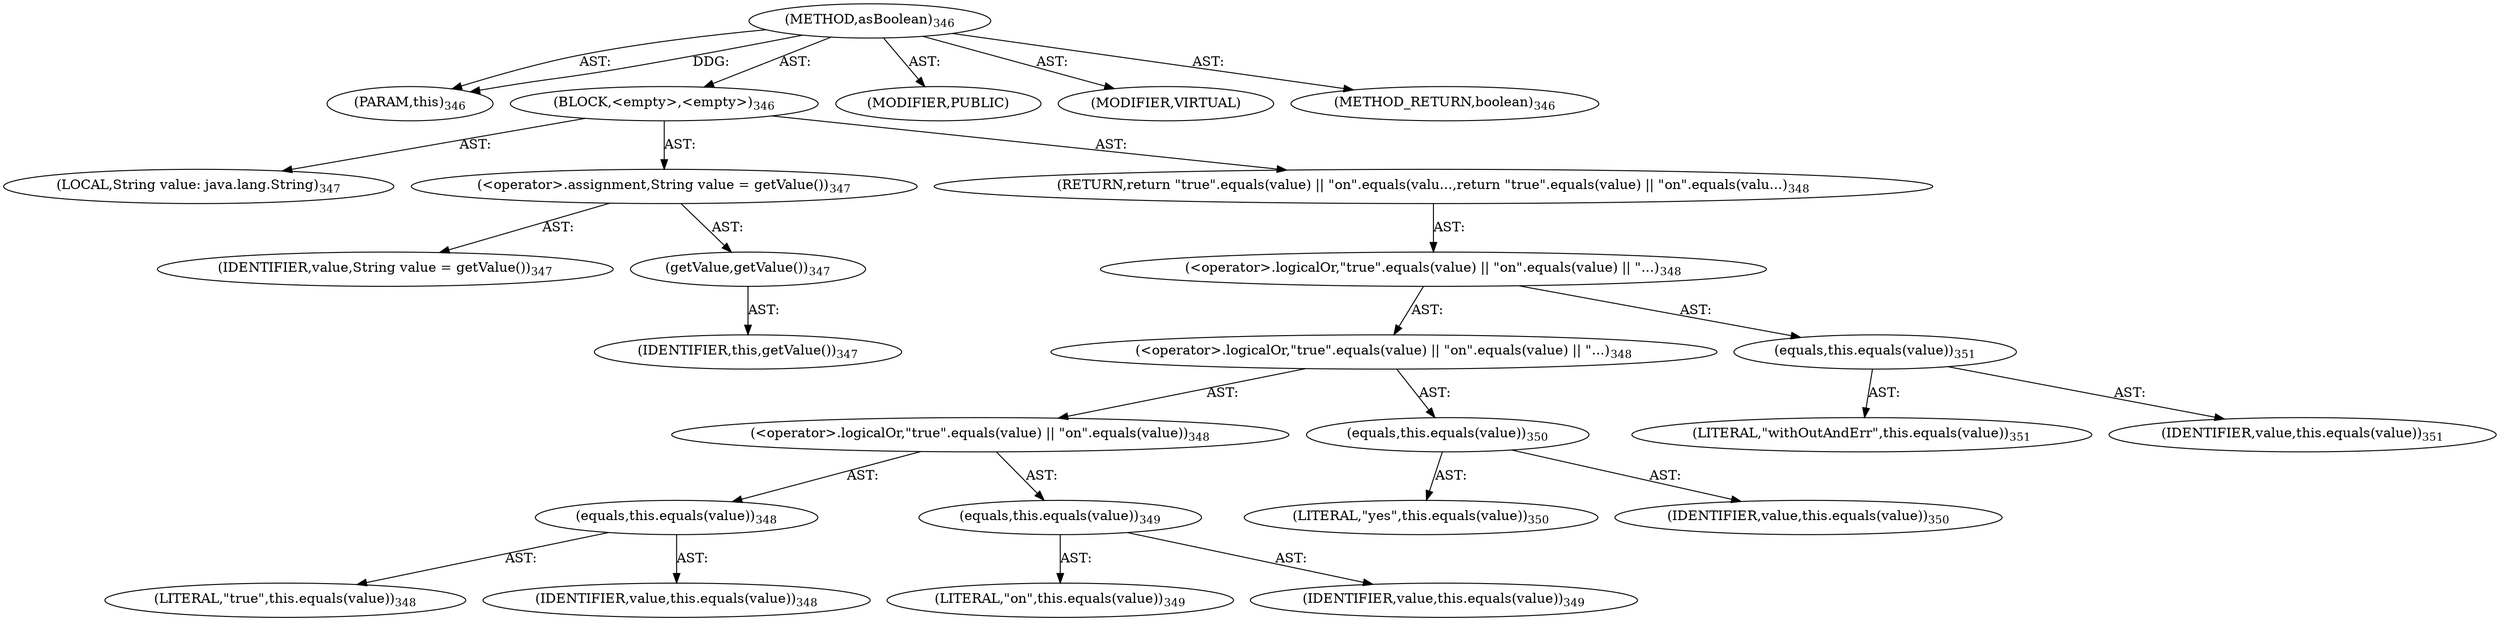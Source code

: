 digraph "asBoolean" {  
"111669149705" [label = <(METHOD,asBoolean)<SUB>346</SUB>> ]
"115964116998" [label = <(PARAM,this)<SUB>346</SUB>> ]
"25769803791" [label = <(BLOCK,&lt;empty&gt;,&lt;empty&gt;)<SUB>346</SUB>> ]
"94489280525" [label = <(LOCAL,String value: java.lang.String)<SUB>347</SUB>> ]
"30064771124" [label = <(&lt;operator&gt;.assignment,String value = getValue())<SUB>347</SUB>> ]
"68719476857" [label = <(IDENTIFIER,value,String value = getValue())<SUB>347</SUB>> ]
"30064771125" [label = <(getValue,getValue())<SUB>347</SUB>> ]
"68719476742" [label = <(IDENTIFIER,this,getValue())<SUB>347</SUB>> ]
"146028888065" [label = <(RETURN,return &quot;true&quot;.equals(value) || &quot;on&quot;.equals(valu...,return &quot;true&quot;.equals(value) || &quot;on&quot;.equals(valu...)<SUB>348</SUB>> ]
"30064771126" [label = <(&lt;operator&gt;.logicalOr,&quot;true&quot;.equals(value) || &quot;on&quot;.equals(value) || &quot;...)<SUB>348</SUB>> ]
"30064771127" [label = <(&lt;operator&gt;.logicalOr,&quot;true&quot;.equals(value) || &quot;on&quot;.equals(value) || &quot;...)<SUB>348</SUB>> ]
"30064771128" [label = <(&lt;operator&gt;.logicalOr,&quot;true&quot;.equals(value) || &quot;on&quot;.equals(value))<SUB>348</SUB>> ]
"30064771129" [label = <(equals,this.equals(value))<SUB>348</SUB>> ]
"90194313223" [label = <(LITERAL,&quot;true&quot;,this.equals(value))<SUB>348</SUB>> ]
"68719476858" [label = <(IDENTIFIER,value,this.equals(value))<SUB>348</SUB>> ]
"30064771130" [label = <(equals,this.equals(value))<SUB>349</SUB>> ]
"90194313224" [label = <(LITERAL,&quot;on&quot;,this.equals(value))<SUB>349</SUB>> ]
"68719476859" [label = <(IDENTIFIER,value,this.equals(value))<SUB>349</SUB>> ]
"30064771131" [label = <(equals,this.equals(value))<SUB>350</SUB>> ]
"90194313225" [label = <(LITERAL,&quot;yes&quot;,this.equals(value))<SUB>350</SUB>> ]
"68719476860" [label = <(IDENTIFIER,value,this.equals(value))<SUB>350</SUB>> ]
"30064771132" [label = <(equals,this.equals(value))<SUB>351</SUB>> ]
"90194313226" [label = <(LITERAL,&quot;withOutAndErr&quot;,this.equals(value))<SUB>351</SUB>> ]
"68719476861" [label = <(IDENTIFIER,value,this.equals(value))<SUB>351</SUB>> ]
"133143986214" [label = <(MODIFIER,PUBLIC)> ]
"133143986215" [label = <(MODIFIER,VIRTUAL)> ]
"128849018889" [label = <(METHOD_RETURN,boolean)<SUB>346</SUB>> ]
  "111669149705" -> "115964116998"  [ label = "AST: "] 
  "111669149705" -> "25769803791"  [ label = "AST: "] 
  "111669149705" -> "133143986214"  [ label = "AST: "] 
  "111669149705" -> "133143986215"  [ label = "AST: "] 
  "111669149705" -> "128849018889"  [ label = "AST: "] 
  "25769803791" -> "94489280525"  [ label = "AST: "] 
  "25769803791" -> "30064771124"  [ label = "AST: "] 
  "25769803791" -> "146028888065"  [ label = "AST: "] 
  "30064771124" -> "68719476857"  [ label = "AST: "] 
  "30064771124" -> "30064771125"  [ label = "AST: "] 
  "30064771125" -> "68719476742"  [ label = "AST: "] 
  "146028888065" -> "30064771126"  [ label = "AST: "] 
  "30064771126" -> "30064771127"  [ label = "AST: "] 
  "30064771126" -> "30064771132"  [ label = "AST: "] 
  "30064771127" -> "30064771128"  [ label = "AST: "] 
  "30064771127" -> "30064771131"  [ label = "AST: "] 
  "30064771128" -> "30064771129"  [ label = "AST: "] 
  "30064771128" -> "30064771130"  [ label = "AST: "] 
  "30064771129" -> "90194313223"  [ label = "AST: "] 
  "30064771129" -> "68719476858"  [ label = "AST: "] 
  "30064771130" -> "90194313224"  [ label = "AST: "] 
  "30064771130" -> "68719476859"  [ label = "AST: "] 
  "30064771131" -> "90194313225"  [ label = "AST: "] 
  "30064771131" -> "68719476860"  [ label = "AST: "] 
  "30064771132" -> "90194313226"  [ label = "AST: "] 
  "30064771132" -> "68719476861"  [ label = "AST: "] 
  "111669149705" -> "115964116998"  [ label = "DDG: "] 
}
